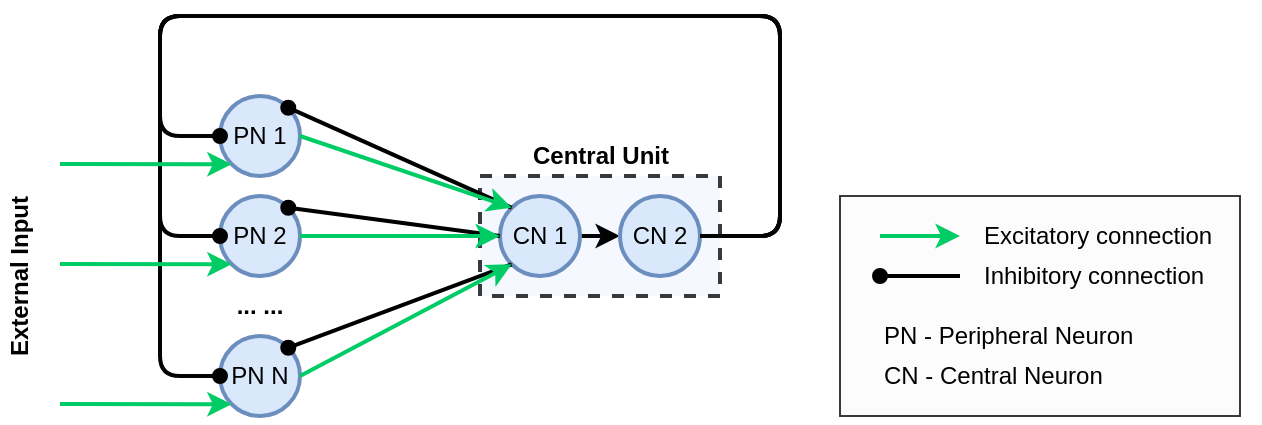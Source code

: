 <mxfile version="12.9.13" type="device"><diagram id="rI-DlgYSjOz-gs8c20Pj" name="Page-1"><mxGraphModel dx="853" dy="493" grid="1" gridSize="10" guides="1" tooltips="1" connect="1" arrows="1" fold="1" page="1" pageScale="1" pageWidth="850" pageHeight="1100" math="0" shadow="0"><root><mxCell id="0"/><mxCell id="1" parent="0"/><mxCell id="GYY1Al1yj3hZ42HOAd9b-40" value="" style="rounded=0;whiteSpace=wrap;html=1;shadow=0;strokeWidth=1;fillColor=#FCFCFC;align=left;noLabel=1;strokeColor=#36393d;" vertex="1" parent="1"><mxGeometry x="510" y="210" width="200" height="110" as="geometry"/></mxCell><mxCell id="GYY1Al1yj3hZ42HOAd9b-7" value="" style="rounded=0;whiteSpace=wrap;html=1;fillColor=#F5F9FF;dashed=1;shadow=0;strokeWidth=2;strokeColor=#36393d;" vertex="1" parent="1"><mxGeometry x="330" y="200" width="120" height="60" as="geometry"/></mxCell><mxCell id="GYY1Al1yj3hZ42HOAd9b-1" value="PN 1" style="ellipse;whiteSpace=wrap;html=1;aspect=fixed;fillColor=#dae8fc;strokeColor=#6c8ebf;strokeWidth=2;" vertex="1" parent="1"><mxGeometry x="200" y="160" width="40" height="40" as="geometry"/></mxCell><mxCell id="GYY1Al1yj3hZ42HOAd9b-2" value="PN 2" style="ellipse;whiteSpace=wrap;html=1;aspect=fixed;fillColor=#dae8fc;strokeColor=#6c8ebf;strokeWidth=2;" vertex="1" parent="1"><mxGeometry x="200" y="210" width="40" height="40" as="geometry"/></mxCell><mxCell id="GYY1Al1yj3hZ42HOAd9b-3" value="PN N" style="ellipse;whiteSpace=wrap;html=1;aspect=fixed;fillColor=#dae8fc;strokeColor=#6c8ebf;strokeWidth=2;" vertex="1" parent="1"><mxGeometry x="200" y="280" width="40" height="40" as="geometry"/></mxCell><mxCell id="GYY1Al1yj3hZ42HOAd9b-4" value="... ..." style="text;html=1;strokeColor=none;fillColor=none;align=center;verticalAlign=middle;whiteSpace=wrap;rounded=0;fontStyle=1" vertex="1" parent="1"><mxGeometry x="200" y="250" width="40" height="30" as="geometry"/></mxCell><mxCell id="GYY1Al1yj3hZ42HOAd9b-22" style="edgeStyle=orthogonalEdgeStyle;rounded=0;orthogonalLoop=1;jettySize=auto;html=1;exitX=1;exitY=0.5;exitDx=0;exitDy=0;entryX=0;entryY=0.5;entryDx=0;entryDy=0;startArrow=none;startFill=0;endArrow=classic;endFill=1;strokeColor=#030303;strokeWidth=2;" edge="1" parent="1" source="GYY1Al1yj3hZ42HOAd9b-5" target="GYY1Al1yj3hZ42HOAd9b-6"><mxGeometry relative="1" as="geometry"/></mxCell><mxCell id="GYY1Al1yj3hZ42HOAd9b-5" value="CN 1" style="ellipse;whiteSpace=wrap;html=1;aspect=fixed;fillColor=#dae8fc;strokeColor=#6c8ebf;strokeWidth=2;" vertex="1" parent="1"><mxGeometry x="340" y="210" width="40" height="40" as="geometry"/></mxCell><mxCell id="GYY1Al1yj3hZ42HOAd9b-6" value="CN 2" style="ellipse;whiteSpace=wrap;html=1;aspect=fixed;fillColor=#dae8fc;strokeColor=#6c8ebf;strokeWidth=2;" vertex="1" parent="1"><mxGeometry x="400" y="210" width="40" height="40" as="geometry"/></mxCell><mxCell id="GYY1Al1yj3hZ42HOAd9b-8" value="Central Unit" style="text;html=1;strokeColor=none;fillColor=none;align=center;verticalAlign=middle;whiteSpace=wrap;rounded=0;dashed=1;fontStyle=1" vertex="1" parent="1"><mxGeometry x="347.5" y="180" width="85" height="20" as="geometry"/></mxCell><mxCell id="GYY1Al1yj3hZ42HOAd9b-13" value="" style="endArrow=oval;html=1;entryX=1;entryY=0;entryDx=0;entryDy=0;exitX=0;exitY=1;exitDx=0;exitDy=0;endFill=1;strokeWidth=2;" edge="1" parent="1" source="GYY1Al1yj3hZ42HOAd9b-5" target="GYY1Al1yj3hZ42HOAd9b-3"><mxGeometry width="50" height="50" relative="1" as="geometry"><mxPoint x="350" y="310" as="sourcePoint"/><mxPoint x="450" y="280" as="targetPoint"/></mxGeometry></mxCell><mxCell id="GYY1Al1yj3hZ42HOAd9b-15" value="" style="endArrow=oval;html=1;entryX=1;entryY=0;entryDx=0;entryDy=0;exitX=0;exitY=0.5;exitDx=0;exitDy=0;endFill=1;strokeWidth=2;" edge="1" parent="1" source="GYY1Al1yj3hZ42HOAd9b-5" target="GYY1Al1yj3hZ42HOAd9b-2"><mxGeometry width="50" height="50" relative="1" as="geometry"><mxPoint x="355.858" y="254.142" as="sourcePoint"/><mxPoint x="244.142" y="295.858" as="targetPoint"/></mxGeometry></mxCell><mxCell id="GYY1Al1yj3hZ42HOAd9b-11" value="" style="endArrow=classic;html=1;exitX=1;exitY=0.5;exitDx=0;exitDy=0;entryX=0;entryY=1;entryDx=0;entryDy=0;strokeColor=#00CC66;strokeWidth=2;" edge="1" parent="1" source="GYY1Al1yj3hZ42HOAd9b-3" target="GYY1Al1yj3hZ42HOAd9b-5"><mxGeometry width="50" height="50" relative="1" as="geometry"><mxPoint x="250" y="240" as="sourcePoint"/><mxPoint x="350" y="240" as="targetPoint"/></mxGeometry></mxCell><mxCell id="GYY1Al1yj3hZ42HOAd9b-10" value="" style="endArrow=classic;html=1;exitX=1;exitY=0.5;exitDx=0;exitDy=0;strokeWidth=2;strokeColor=#00CC66;" edge="1" parent="1" source="GYY1Al1yj3hZ42HOAd9b-2"><mxGeometry width="50" height="50" relative="1" as="geometry"><mxPoint x="250" y="190" as="sourcePoint"/><mxPoint x="340" y="230" as="targetPoint"/></mxGeometry></mxCell><mxCell id="GYY1Al1yj3hZ42HOAd9b-17" value="" style="endArrow=oval;html=1;entryX=1;entryY=0;entryDx=0;entryDy=0;exitX=0;exitY=0;exitDx=0;exitDy=0;endFill=1;strokeWidth=2;" edge="1" parent="1" source="GYY1Al1yj3hZ42HOAd9b-5" target="GYY1Al1yj3hZ42HOAd9b-1"><mxGeometry width="50" height="50" relative="1" as="geometry"><mxPoint x="350" y="240" as="sourcePoint"/><mxPoint x="244.142" y="225.858" as="targetPoint"/></mxGeometry></mxCell><mxCell id="GYY1Al1yj3hZ42HOAd9b-9" value="" style="endArrow=classic;html=1;exitX=1;exitY=0.5;exitDx=0;exitDy=0;entryX=0;entryY=0;entryDx=0;entryDy=0;strokeWidth=2;fillColor=#60a917;strokeColor=#00CC66;" edge="1" parent="1" source="GYY1Al1yj3hZ42HOAd9b-1" target="GYY1Al1yj3hZ42HOAd9b-5"><mxGeometry width="50" height="50" relative="1" as="geometry"><mxPoint x="400" y="330" as="sourcePoint"/><mxPoint x="450" y="280" as="targetPoint"/></mxGeometry></mxCell><mxCell id="GYY1Al1yj3hZ42HOAd9b-18" value="" style="endArrow=classic;html=1;exitX=1;exitY=0.5;exitDx=0;exitDy=0;strokeWidth=2;fillColor=#60a917;strokeColor=#00CC66;" edge="1" parent="1"><mxGeometry width="50" height="50" relative="1" as="geometry"><mxPoint x="530" y="230" as="sourcePoint"/><mxPoint x="570" y="230" as="targetPoint"/></mxGeometry></mxCell><mxCell id="GYY1Al1yj3hZ42HOAd9b-19" value="" style="endArrow=oval;html=1;entryX=1;entryY=0;entryDx=0;entryDy=0;endFill=1;strokeWidth=2;" edge="1" parent="1"><mxGeometry width="50" height="50" relative="1" as="geometry"><mxPoint x="570" y="250" as="sourcePoint"/><mxPoint x="530.002" y="249.998" as="targetPoint"/></mxGeometry></mxCell><mxCell id="GYY1Al1yj3hZ42HOAd9b-20" value="Excitatory connection" style="text;html=1;strokeColor=none;fillColor=none;align=left;verticalAlign=middle;whiteSpace=wrap;rounded=0;shadow=0;dashed=1;" vertex="1" parent="1"><mxGeometry x="580" y="220" width="140" height="20" as="geometry"/></mxCell><mxCell id="GYY1Al1yj3hZ42HOAd9b-21" value="Inhibitory connection" style="text;html=1;strokeColor=none;fillColor=none;align=left;verticalAlign=middle;whiteSpace=wrap;rounded=0;shadow=0;dashed=1;" vertex="1" parent="1"><mxGeometry x="580" y="240" width="140" height="20" as="geometry"/></mxCell><mxCell id="GYY1Al1yj3hZ42HOAd9b-30" value="" style="endArrow=oval;html=1;strokeColor=#030303;strokeWidth=2;entryX=0;entryY=0.5;entryDx=0;entryDy=0;exitX=1;exitY=0.5;exitDx=0;exitDy=0;endFill=1;" edge="1" parent="1" source="GYY1Al1yj3hZ42HOAd9b-6" target="GYY1Al1yj3hZ42HOAd9b-1"><mxGeometry width="50" height="50" relative="1" as="geometry"><mxPoint x="440" y="230" as="sourcePoint"/><mxPoint x="200" y="180" as="targetPoint"/><Array as="points"><mxPoint x="480" y="230"/><mxPoint x="480" y="120"/><mxPoint x="170" y="120"/><mxPoint x="170" y="180"/></Array></mxGeometry></mxCell><mxCell id="GYY1Al1yj3hZ42HOAd9b-32" value="" style="endArrow=oval;html=1;strokeColor=#030303;strokeWidth=2;entryX=0;entryY=0.5;entryDx=0;entryDy=0;exitX=1;exitY=0.5;exitDx=0;exitDy=0;endFill=1;" edge="1" parent="1" source="GYY1Al1yj3hZ42HOAd9b-6" target="GYY1Al1yj3hZ42HOAd9b-2"><mxGeometry width="50" height="50" relative="1" as="geometry"><mxPoint x="440" y="230" as="sourcePoint"/><mxPoint x="200" y="230" as="targetPoint"/><Array as="points"><mxPoint x="480" y="230"/><mxPoint x="480" y="120"/><mxPoint x="170" y="120"/><mxPoint x="170" y="180"/><mxPoint x="170" y="230"/></Array></mxGeometry></mxCell><mxCell id="GYY1Al1yj3hZ42HOAd9b-34" value="" style="endArrow=oval;html=1;strokeColor=#030303;strokeWidth=2;entryX=0;entryY=0.5;entryDx=0;entryDy=0;exitX=1;exitY=0.5;exitDx=0;exitDy=0;endFill=1;" edge="1" parent="1" source="GYY1Al1yj3hZ42HOAd9b-6" target="GYY1Al1yj3hZ42HOAd9b-3"><mxGeometry width="50" height="50" relative="1" as="geometry"><mxPoint x="440" y="230" as="sourcePoint"/><mxPoint x="200" y="300" as="targetPoint"/><Array as="points"><mxPoint x="480" y="230"/><mxPoint x="480" y="120"/><mxPoint x="170" y="120"/><mxPoint x="170" y="180"/><mxPoint x="170" y="230"/><mxPoint x="170" y="300"/></Array></mxGeometry></mxCell><mxCell id="GYY1Al1yj3hZ42HOAd9b-35" value="External Input" style="text;html=1;strokeColor=none;fillColor=none;align=center;verticalAlign=middle;whiteSpace=wrap;rounded=0;shadow=0;dashed=1;rotation=-90;fontStyle=1" vertex="1" parent="1"><mxGeometry x="30" y="240" width="140" height="20" as="geometry"/></mxCell><mxCell id="GYY1Al1yj3hZ42HOAd9b-37" value="" style="endArrow=classic;html=1;strokeWidth=2;fillColor=#60a917;strokeColor=#00CC66;entryX=0;entryY=1;entryDx=0;entryDy=0;" edge="1" parent="1" target="GYY1Al1yj3hZ42HOAd9b-1"><mxGeometry width="50" height="50" relative="1" as="geometry"><mxPoint x="120" y="194" as="sourcePoint"/><mxPoint x="450" y="300" as="targetPoint"/></mxGeometry></mxCell><mxCell id="GYY1Al1yj3hZ42HOAd9b-38" value="" style="endArrow=classic;html=1;strokeWidth=2;fillColor=#60a917;strokeColor=#00CC66;entryX=0;entryY=1;entryDx=0;entryDy=0;" edge="1" parent="1" target="GYY1Al1yj3hZ42HOAd9b-2"><mxGeometry width="50" height="50" relative="1" as="geometry"><mxPoint x="120" y="244" as="sourcePoint"/><mxPoint x="160" y="250" as="targetPoint"/></mxGeometry></mxCell><mxCell id="GYY1Al1yj3hZ42HOAd9b-39" value="" style="endArrow=classic;html=1;strokeWidth=2;fillColor=#60a917;strokeColor=#00CC66;entryX=0;entryY=1;entryDx=0;entryDy=0;" edge="1" parent="1" target="GYY1Al1yj3hZ42HOAd9b-3"><mxGeometry width="50" height="50" relative="1" as="geometry"><mxPoint x="120" y="314" as="sourcePoint"/><mxPoint x="215.858" y="254.142" as="targetPoint"/></mxGeometry></mxCell><mxCell id="GYY1Al1yj3hZ42HOAd9b-41" value="PN - Peripheral Neuron" style="text;html=1;strokeColor=none;fillColor=none;align=left;verticalAlign=middle;whiteSpace=wrap;rounded=0;shadow=0;" vertex="1" parent="1"><mxGeometry x="530" y="270" width="160" height="20" as="geometry"/></mxCell><mxCell id="GYY1Al1yj3hZ42HOAd9b-42" value="CN - Central Neuron" style="text;html=1;strokeColor=none;fillColor=none;align=left;verticalAlign=middle;whiteSpace=wrap;rounded=0;shadow=0;" vertex="1" parent="1"><mxGeometry x="530" y="290" width="160" height="20" as="geometry"/></mxCell></root></mxGraphModel></diagram></mxfile>